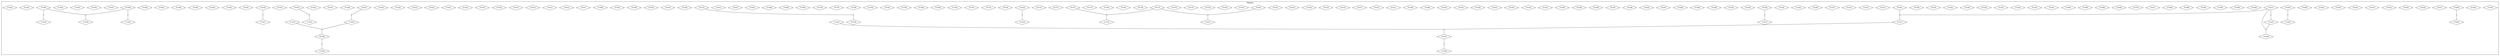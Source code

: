 digraph GRAPH_0 {
	edge [ dir=none];
	graph [ rankdir=TB ];
	ratio=auto;
	mincross=2.0;
	node [
		fontsize=11,
		fillcolor=white,
		style=filled,

];
	subgraph cluster_0 {
		label = "Tikaboo"
		0 [ label="TV1003", shape=diamond, width=0.000000, height=0.000000 ]
		0 [ label="TV1003", shape=diamond, width=0.000000, height=0.000000 ]
		1 [ label="TV2003", shape=diamond, width=0.000000, height=0.000000 ]
		1 [ label="TV2003", shape=diamond, width=0.000000, height=0.000000 ]
		2 [ label="TV2004", shape=diamond, width=0.000000, height=0.000000 ]
	marr2 [shape=diamond,style=filled,label="",height=.1,width=.1]
		3 [ label="TV2005", shape=diamond, width=0.000000, height=0.000000 ]
		3 [ label="TV2005", shape=diamond, width=0.000000, height=0.000000 ]
		4 [ label="TV2017", shape=diamond, width=0.000000, height=0.000000 ]
		4 [ label="TV2017", shape=diamond, width=0.000000, height=0.000000 ]
		5 [ label="TV2026", shape=diamond, width=0.000000, height=0.000000 ]
		5 [ label="TV2026", shape=diamond, width=0.000000, height=0.000000 ]
		6 [ label="TV2030", shape=diamond, width=0.000000, height=0.000000 ]
		6 [ label="TV2030", shape=diamond, width=0.000000, height=0.000000 ]
		7 [ label="TV2031", shape=diamond, width=0.000000, height=0.000000 ]
	marr7 [shape=diamond,style=filled,label="",height=.1,width=.1]
		8 [ label="TV2032", shape=diamond, width=0.000000, height=0.000000 ]
		8 [ label="TV2032", shape=diamond, width=0.000000, height=0.000000 ]
		9 [ label="TV2033", shape=diamond, width=0.000000, height=0.000000 ]
		9 [ label="TV2033", shape=diamond, width=0.000000, height=0.000000 ]
		10 [ label="TV2034", shape=diamond, width=0.000000, height=0.000000 ]
		10 [ label="TV2034", shape=diamond, width=0.000000, height=0.000000 ]
		11 [ label="TV2035", shape=diamond, width=0.000000, height=0.000000 ]
		11 [ label="TV2035", shape=diamond, width=0.000000, height=0.000000 ]
		12 [ label="TV2041", shape=diamond, width=0.000000, height=0.000000 ]
		12 [ label="TV2041", shape=diamond, width=0.000000, height=0.000000 ]
		13 [ label="TV2048", shape=diamond, width=0.000000, height=0.000000 ]
		13 [ label="TV2048", shape=diamond, width=0.000000, height=0.000000 ]
		14 [ label="TV2053", shape=diamond, width=0.000000, height=0.000000 ]
		14 [ label="TV2053", shape=diamond, width=0.000000, height=0.000000 ]
		15 [ label="TV2055", shape=diamond, width=0.000000, height=0.000000 ]
		15 [ label="TV2055", shape=diamond, width=0.000000, height=0.000000 ]
		16 [ label="TV2060", shape=diamond, width=0.000000, height=0.000000 ]
		16 [ label="TV2060", shape=diamond, width=0.000000, height=0.000000 ]
		17 [ label="TV2062", shape=diamond, width=0.000000, height=0.000000 ]
	marr17 [shape=diamond,style=filled,label="",height=.1,width=.1]
		18 [ label="TV2064", shape=diamond, width=0.000000, height=0.000000 ]
		18 [ label="TV2064", shape=diamond, width=0.000000, height=0.000000 ]
		19 [ label="TV2065", shape=diamond, width=0.000000, height=0.000000 ]
		19 [ label="TV2065", shape=diamond, width=0.000000, height=0.000000 ]
		20 [ label="TV2066", shape=diamond, width=0.000000, height=0.000000 ]
		20 [ label="TV2066", shape=diamond, width=0.000000, height=0.000000 ]
		21 [ label="TV2068", shape=diamond, width=0.000000, height=0.000000 ]
		21 [ label="TV2068", shape=diamond, width=0.000000, height=0.000000 ]
		22 [ label="TV2069", shape=diamond, width=0.000000, height=0.000000 ]
		22 [ label="TV2069", shape=diamond, width=0.000000, height=0.000000 ]
		23 [ label="TV2071", shape=diamond, width=0.000000, height=0.000000 ]
		23 [ label="TV2071", shape=diamond, width=0.000000, height=0.000000 ]
		24 [ label="TV2078", shape=diamond, width=0.000000, height=0.000000 ]
		24 [ label="TV2078", shape=diamond, width=0.000000, height=0.000000 ]
		25 [ label="TV2080", shape=diamond, width=0.000000, height=0.000000 ]
		25 [ label="TV2080", shape=diamond, width=0.000000, height=0.000000 ]
		26 [ label="TV2086", shape=diamond, width=0.000000, height=0.000000 ]
		26 [ label="TV2086", shape=diamond, width=0.000000, height=0.000000 ]
		27 [ label="TV2090", shape=diamond, width=0.000000, height=0.000000 ]
		27 [ label="TV2090", shape=diamond, width=0.000000, height=0.000000 ]
		28 [ label="TV2091", shape=diamond, width=0.000000, height=0.000000 ]
		28 [ label="TV2091", shape=diamond, width=0.000000, height=0.000000 ]
		29 [ label="TV2252", shape=diamond, width=0.000000, height=0.000000 ]
		29 [ label="TV2252", shape=diamond, width=0.000000, height=0.000000 ]
		30 [ label="TV2253", shape=diamond, width=0.000000, height=0.000000 ]
		30 [ label="TV2253", shape=diamond, width=0.000000, height=0.000000 ]
		31 [ label="TV2254", shape=diamond, width=0.000000, height=0.000000 ]
		31 [ label="TV2254", shape=diamond, width=0.000000, height=0.000000 ]
		32 [ label="TV2257", shape=diamond, width=0.000000, height=0.000000 ]
		32 [ label="TV2257", shape=diamond, width=0.000000, height=0.000000 ]
		33 [ label="TV2258", shape=diamond, width=0.000000, height=0.000000 ]
		33 [ label="TV2258", shape=diamond, width=0.000000, height=0.000000 ]
		34 [ label="TV2259", shape=diamond, width=0.000000, height=0.000000 ]
		34 [ label="TV2259", shape=diamond, width=0.000000, height=0.000000 ]
		35 [ label="TV2261", shape=diamond, width=0.000000, height=0.000000 ]
		35 [ label="TV2261", shape=diamond, width=0.000000, height=0.000000 ]
		36 [ label="TV2265", shape=diamond, width=0.000000, height=0.000000 ]
		36 [ label="TV2265", shape=diamond, width=0.000000, height=0.000000 ]
		37 [ label="TV2268", shape=diamond, width=0.000000, height=0.000000 ]
		37 [ label="TV2268", shape=diamond, width=0.000000, height=0.000000 ]
		38 [ label="TV2269", shape=diamond, width=0.000000, height=0.000000 ]
	marr38 [shape=diamond,style=filled,label="",height=.1,width=.1]
		39 [ label="TV2270", shape=diamond, width=0.000000, height=0.000000 ]
	marr39 [shape=diamond,style=filled,label="",height=.1,width=.1]
		40 [ label="TV2271", shape=diamond, width=0.000000, height=0.000000 ]
		40 [ label="TV2271", shape=diamond, width=0.000000, height=0.000000 ]
		41 [ label="TV2272", shape=diamond, width=0.000000, height=0.000000 ]
		41 [ label="TV2272", shape=diamond, width=0.000000, height=0.000000 ]
		42 [ label="TV2273", shape=diamond, width=0.000000, height=0.000000 ]
		42 [ label="TV2273", shape=diamond, width=0.000000, height=0.000000 ]
		43 [ label="TV2275", shape=diamond, width=0.000000, height=0.000000 ]
		43 [ label="TV2275", shape=diamond, width=0.000000, height=0.000000 ]
		44 [ label="TV2277", shape=diamond, width=0.000000, height=0.000000 ]
		44 [ label="TV2277", shape=diamond, width=0.000000, height=0.000000 ]
		45 [ label="TV2280", shape=diamond, width=0.000000, height=0.000000 ]
		45 [ label="TV2280", shape=diamond, width=0.000000, height=0.000000 ]
		46 [ label="TV2281", shape=diamond, width=0.000000, height=0.000000 ]
		46 [ label="TV2281", shape=diamond, width=0.000000, height=0.000000 ]
		47 [ label="TV2282", shape=diamond, width=0.000000, height=0.000000 ]
		47 [ label="TV2282", shape=diamond, width=0.000000, height=0.000000 ]
		48 [ label="TV2283", shape=diamond, width=0.000000, height=0.000000 ]
		48 [ label="TV2283", shape=diamond, width=0.000000, height=0.000000 ]
		49 [ label="TV2284", shape=diamond, width=0.000000, height=0.000000 ]
		49 [ label="TV2284", shape=diamond, width=0.000000, height=0.000000 ]
		50 [ label="TV2285", shape=diamond, width=0.000000, height=0.000000 ]
		50 [ label="TV2285", shape=diamond, width=0.000000, height=0.000000 ]
		51 [ label="TV2286", shape=diamond, width=0.000000, height=0.000000 ]
		51 [ label="TV2286", shape=diamond, width=0.000000, height=0.000000 ]
		52 [ label="TV2288", shape=diamond, width=0.000000, height=0.000000 ]
		52 [ label="TV2288", shape=diamond, width=0.000000, height=0.000000 ]
		53 [ label="TV2290", shape=diamond, width=0.000000, height=0.000000 ]
		53 [ label="TV2290", shape=diamond, width=0.000000, height=0.000000 ]
		54 [ label="TV2293", shape=diamond, width=0.000000, height=0.000000 ]
		54 [ label="TV2293", shape=diamond, width=0.000000, height=0.000000 ]
		55 [ label="TV2295", shape=diamond, width=0.000000, height=0.000000 ]
		55 [ label="TV2295", shape=diamond, width=0.000000, height=0.000000 ]
		56 [ label="TV2296", shape=diamond, width=0.000000, height=0.000000 ]
		56 [ label="TV2296", shape=diamond, width=0.000000, height=0.000000 ]
		57 [ label="TV2297", shape=diamond, width=0.000000, height=0.000000 ]
		57 [ label="TV2297", shape=diamond, width=0.000000, height=0.000000 ]
		58 [ label="TV2298", shape=diamond, width=0.000000, height=0.000000 ]
		58 [ label="TV2298", shape=diamond, width=0.000000, height=0.000000 ]
		59 [ label="TV2299", shape=diamond, width=0.000000, height=0.000000 ]
		59 [ label="TV2299", shape=diamond, width=0.000000, height=0.000000 ]
		60 [ label="TV2300", shape=diamond, width=0.000000, height=0.000000 ]
		60 [ label="TV2300", shape=diamond, width=0.000000, height=0.000000 ]
		61 [ label="TV2301", shape=diamond, width=0.000000, height=0.000000 ]
		61 [ label="TV2301", shape=diamond, width=0.000000, height=0.000000 ]
		62 [ label="TV2302", shape=diamond, width=0.000000, height=0.000000 ]
		62 [ label="TV2302", shape=diamond, width=0.000000, height=0.000000 ]
		63 [ label="TV2304", shape=diamond, width=0.000000, height=0.000000 ]
		63 [ label="TV2304", shape=diamond, width=0.000000, height=0.000000 ]
		64 [ label="TV2501", shape=diamond, width=0.000000, height=0.000000 ]
		64 [ label="TV2501", shape=diamond, width=0.000000, height=0.000000 ]
		65 [ label="TV2502", shape=diamond, width=0.000000, height=0.000000 ]
		65 [ label="TV2502", shape=diamond, width=0.000000, height=0.000000 ]
		66 [ label="TV2503", shape=diamond, width=0.000000, height=0.000000 ]
		66 [ label="TV2503", shape=diamond, width=0.000000, height=0.000000 ]
		67 [ label="TV2504", shape=diamond, width=0.000000, height=0.000000 ]
		67 [ label="TV2504", shape=diamond, width=0.000000, height=0.000000 ]
		68 [ label="TV2506", shape=diamond, width=0.000000, height=0.000000 ]
		68 [ label="TV2506", shape=diamond, width=0.000000, height=0.000000 ]
		69 [ label="TV2508", shape=diamond, width=0.000000, height=0.000000 ]
		69 [ label="TV2508", shape=diamond, width=0.000000, height=0.000000 ]
		70 [ label="TV2511", shape=diamond, width=0.000000, height=0.000000 ]
		70 [ label="TV2511", shape=diamond, width=0.000000, height=0.000000 ]
		71 [ label="TV2514", shape=diamond, width=0.000000, height=0.000000 ]
		71 [ label="TV2514", shape=diamond, width=0.000000, height=0.000000 ]
		72 [ label="TV2515", shape=diamond, width=0.000000, height=0.000000 ]
	marr72 [shape=diamond,style=filled,label="",height=.1,width=.1]
		73 [ label="TV2517", shape=diamond, width=0.000000, height=0.000000 ]
		73 [ label="TV2517", shape=diamond, width=0.000000, height=0.000000 ]
		74 [ label="TV2518", shape=diamond, width=0.000000, height=0.000000 ]
		74 [ label="TV2518", shape=diamond, width=0.000000, height=0.000000 ]
		75 [ label="TV2519", shape=diamond, width=0.000000, height=0.000000 ]
		75 [ label="TV2519", shape=diamond, width=0.000000, height=0.000000 ]
		76 [ label="TV2520", shape=diamond, width=0.000000, height=0.000000 ]
		76 [ label="TV2520", shape=diamond, width=0.000000, height=0.000000 ]
		77 [ label="TV2522", shape=diamond, width=0.000000, height=0.000000 ]
		77 [ label="TV2522", shape=diamond, width=0.000000, height=0.000000 ]
		78 [ label="TV2523", shape=diamond, width=0.000000, height=0.000000 ]
		78 [ label="TV2523", shape=diamond, width=0.000000, height=0.000000 ]
		79 [ label="TV2524", shape=diamond, width=0.000000, height=0.000000 ]
	marr79 [shape=diamond,style=filled,label="",height=.1,width=.1]
		80 [ label="TV2525", shape=diamond, width=0.000000, height=0.000000 ]
		80 [ label="TV2525", shape=diamond, width=0.000000, height=0.000000 ]
		81 [ label="TV2527", shape=diamond, width=0.000000, height=0.000000 ]
		81 [ label="TV2527", shape=diamond, width=0.000000, height=0.000000 ]
		82 [ label="TV2529", shape=diamond, width=0.000000, height=0.000000 ]
		82 [ label="TV2529", shape=diamond, width=0.000000, height=0.000000 ]
		83 [ label="TV2530", shape=diamond, width=0.000000, height=0.000000 ]
		83 [ label="TV2530", shape=diamond, width=0.000000, height=0.000000 ]
		84 [ label="TV2753", shape=diamond, width=0.000000, height=0.000000 ]
		84 [ label="TV2753", shape=diamond, width=0.000000, height=0.000000 ]
		85 [ label="TV2755", shape=diamond, width=0.000000, height=0.000000 ]
		85 [ label="TV2755", shape=diamond, width=0.000000, height=0.000000 ]
		86 [ label="TV2757", shape=diamond, width=0.000000, height=0.000000 ]
		86 [ label="TV2757", shape=diamond, width=0.000000, height=0.000000 ]
		87 [ label="TV2759", shape=diamond, width=0.000000, height=0.000000 ]
		87 [ label="TV2759", shape=diamond, width=0.000000, height=0.000000 ]
		88 [ label="TV2762", shape=diamond, width=0.000000, height=0.000000 ]
		88 [ label="TV2762", shape=diamond, width=0.000000, height=0.000000 ]
		89 [ label="TV2764", shape=diamond, width=0.000000, height=0.000000 ]
		89 [ label="TV2764", shape=diamond, width=0.000000, height=0.000000 ]
		90 [ label="TV2766", shape=diamond, width=0.000000, height=0.000000 ]
	marr90 [shape=diamond,style=filled,label="",height=.1,width=.1]
		91 [ label="TV2770", shape=diamond, width=0.000000, height=0.000000 ]
		91 [ label="TV2770", shape=diamond, width=0.000000, height=0.000000 ]
		92 [ label="TV2772", shape=diamond, width=0.000000, height=0.000000 ]
		92 [ label="TV2772", shape=diamond, width=0.000000, height=0.000000 ]
		93 [ label="TV2773", shape=diamond, width=0.000000, height=0.000000 ]
		93 [ label="TV2773", shape=diamond, width=0.000000, height=0.000000 ]
		94 [ label="TV2774", shape=diamond, width=0.000000, height=0.000000 ]
		94 [ label="TV2774", shape=diamond, width=0.000000, height=0.000000 ]
		95 [ label="TV2775", shape=diamond, width=0.000000, height=0.000000 ]
		95 [ label="TV2775", shape=diamond, width=0.000000, height=0.000000 ]
		96 [ label="TV2780", shape=diamond, width=0.000000, height=0.000000 ]
		96 [ label="TV2780", shape=diamond, width=0.000000, height=0.000000 ]
		97 [ label="TV2781", shape=diamond, width=0.000000, height=0.000000 ]
		97 [ label="TV2781", shape=diamond, width=0.000000, height=0.000000 ]
		98 [ label="TV2782", shape=diamond, width=0.000000, height=0.000000 ]
	marr98 [shape=diamond,style=filled,label="",height=.1,width=.1]
		99 [ label="TV2783", shape=diamond, width=0.000000, height=0.000000 ]
		99 [ label="TV2783", shape=diamond, width=0.000000, height=0.000000 ]
		100 [ label="TV2784", shape=diamond, width=0.000000, height=0.000000 ]
		100 [ label="TV2784", shape=diamond, width=0.000000, height=0.000000 ]
		101 [ label="TV2788", shape=diamond, width=0.000000, height=0.000000 ]
		101 [ label="TV2788", shape=diamond, width=0.000000, height=0.000000 ]
		102 [ label="TV2789", shape=diamond, width=0.000000, height=0.000000 ]
		102 [ label="TV2789", shape=diamond, width=0.000000, height=0.000000 ]
		103 [ label="TV2790", shape=diamond, width=0.000000, height=0.000000 ]
		103 [ label="TV2790", shape=diamond, width=0.000000, height=0.000000 ]
		104 [ label="TV2792", shape=diamond, width=0.000000, height=0.000000 ]
		104 [ label="TV2792", shape=diamond, width=0.000000, height=0.000000 ]
		105 [ label="TV2795", shape=diamond, width=0.000000, height=0.000000 ]
		105 [ label="TV2795", shape=diamond, width=0.000000, height=0.000000 ]
		106 [ label="TV2796", shape=diamond, width=0.000000, height=0.000000 ]
		106 [ label="TV2796", shape=diamond, width=0.000000, height=0.000000 ]
		107 [ label="TV2797", shape=diamond, width=0.000000, height=0.000000 ]
		107 [ label="TV2797", shape=diamond, width=0.000000, height=0.000000 ]
		108 [ label="TV2798", shape=diamond, width=0.000000, height=0.000000 ]
		108 [ label="TV2798", shape=diamond, width=0.000000, height=0.000000 ]
		109 [ label="TV2804", shape=diamond, width=0.000000, height=0.000000 ]
		109 [ label="TV2804", shape=diamond, width=0.000000, height=0.000000 ]
		110 [ label="TV2806", shape=diamond, width=0.000000, height=0.000000 ]
		110 [ label="TV2806", shape=diamond, width=0.000000, height=0.000000 ]
		111 [ label="TV2808", shape=diamond, width=0.000000, height=0.000000 ]
		111 [ label="TV2808", shape=diamond, width=0.000000, height=0.000000 ]
		112 [ label="TV2810", shape=diamond, width=0.000000, height=0.000000 ]
		112 [ label="TV2810", shape=diamond, width=0.000000, height=0.000000 ]
		113 [ label="TV2812", shape=diamond, width=0.000000, height=0.000000 ]
		113 [ label="TV2812", shape=diamond, width=0.000000, height=0.000000 ]
		114 [ label="TV2813", shape=diamond, width=0.000000, height=0.000000 ]
		114 [ label="TV2813", shape=diamond, width=0.000000, height=0.000000 ]
		115 [ label="TV3001", shape=diamond, width=0.000000, height=0.000000 ]
		115 [ label="TV3001", shape=diamond, width=0.000000, height=0.000000 ]
		116 [ label="TV3002", shape=diamond, width=0.000000, height=0.000000 ]
		116 [ label="TV3002", shape=diamond, width=0.000000, height=0.000000 ]
		117 [ label="TV3003", shape=diamond, width=0.000000, height=0.000000 ]
		117 [ label="TV3003", shape=diamond, width=0.000000, height=0.000000 ]
		118 [ label="TV3005", shape=diamond, width=0.000000, height=0.000000 ]
		118 [ label="TV3005", shape=diamond, width=0.000000, height=0.000000 ]
		119 [ label="TV3006", shape=diamond, width=0.000000, height=0.000000 ]
		119 [ label="TV3006", shape=diamond, width=0.000000, height=0.000000 ]
		120 [ label="TV3007", shape=diamond, width=0.000000, height=0.000000 ]
		120 [ label="TV3007", shape=diamond, width=0.000000, height=0.000000 ]
		121 [ label="TV3008", shape=diamond, width=0.000000, height=0.000000 ]
	marr121 [shape=diamond,style=filled,label="",height=.1,width=.1]
		122 [ label="TV3009", shape=diamond, width=0.000000, height=0.000000 ]
		122 [ label="TV3009", shape=diamond, width=0.000000, height=0.000000 ]
		123 [ label="TV3010", shape=diamond, width=0.000000, height=0.000000 ]
	marr123 [shape=diamond,style=filled,label="",height=.1,width=.1]
		124 [ label="TV3011", shape=diamond, width=0.000000, height=0.000000 ]
		124 [ label="TV3011", shape=diamond, width=0.000000, height=0.000000 ]
		125 [ label="TV3012", shape=diamond, width=0.000000, height=0.000000 ]
		125 [ label="TV3012", shape=diamond, width=0.000000, height=0.000000 ]
		126 [ label="TV3013", shape=diamond, width=0.000000, height=0.000000 ]
		126 [ label="TV3013", shape=diamond, width=0.000000, height=0.000000 ]
		127 [ label="TV3014", shape=diamond, width=0.000000, height=0.000000 ]
		127 [ label="TV3014", shape=diamond, width=0.000000, height=0.000000 ]
		128 [ label="TV3015", shape=diamond, width=0.000000, height=0.000000 ]
		128 [ label="TV3015", shape=diamond, width=0.000000, height=0.000000 ]
		129 [ label="TV3016", shape=diamond, width=0.000000, height=0.000000 ]
		129 [ label="TV3016", shape=diamond, width=0.000000, height=0.000000 ]
		130 [ label="TV3017", shape=diamond, width=0.000000, height=0.000000 ]
	marr130 [shape=diamond,style=filled,label="",height=.1,width=.1]
		131 [ label="TV3018", shape=diamond, width=0.000000, height=0.000000 ]
		131 [ label="TV3018", shape=diamond, width=0.000000, height=0.000000 ]
		132 [ label="TV3019", shape=diamond, width=0.000000, height=0.000000 ]
		132 [ label="TV3019", shape=diamond, width=0.000000, height=0.000000 ]
		133 [ label="TV3020", shape=diamond, width=0.000000, height=0.000000 ]
		133 [ label="TV3020", shape=diamond, width=0.000000, height=0.000000 ]
		134 [ label="TV3021", shape=diamond, width=0.000000, height=0.000000 ]
		134 [ label="TV3021", shape=diamond, width=0.000000, height=0.000000 ]
		135 [ label="TV3022", shape=diamond, width=0.000000, height=0.000000 ]
		135 [ label="TV3022", shape=diamond, width=0.000000, height=0.000000 ]
		136 [ label="TV3023", shape=diamond, width=0.000000, height=0.000000 ]
		136 [ label="TV3023", shape=diamond, width=0.000000, height=0.000000 ]
		137 [ label="TV3024", shape=diamond, width=0.000000, height=0.000000 ]
		137 [ label="TV3024", shape=diamond, width=0.000000, height=0.000000 ]
		138 [ label="TV3025", shape=diamond, width=0.000000, height=0.000000 ]
		138 [ label="TV3025", shape=diamond, width=0.000000, height=0.000000 ]
		139 [ label="TV3026", shape=diamond, width=0.000000, height=0.000000 ]
	marr139 [shape=diamond,style=filled,label="",height=.1,width=.1]
		140 [ label="TV3027", shape=diamond, width=0.000000, height=0.000000 ]
		140 [ label="TV3027", shape=diamond, width=0.000000, height=0.000000 ]
		141 [ label="TV3028", shape=diamond, width=0.000000, height=0.000000 ]
		141 [ label="TV3028", shape=diamond, width=0.000000, height=0.000000 ]
		142 [ label="TV3029", shape=diamond, width=0.000000, height=0.000000 ]
	marr142 [shape=diamond,style=filled,label="",height=.1,width=.1]
		143 [ label="TV3030", shape=diamond, width=0.000000, height=0.000000 ]
	marr143 [shape=diamond,style=filled,label="",height=.1,width=.1]
		144 [ label="TV3031", shape=diamond, width=0.000000, height=0.000000 ]
		144 [ label="TV3031", shape=diamond, width=0.000000, height=0.000000 ]
		145 [ label="TV3032", shape=diamond, width=0.000000, height=0.000000 ]
		145 [ label="TV3032", shape=diamond, width=0.000000, height=0.000000 ]
		146 [ label="TV3033", shape=diamond, width=0.000000, height=0.000000 ]
	marr146 [shape=diamond,style=filled,label="",height=.1,width=.1]
		147 [ label="TV3034", shape=diamond, width=0.000000, height=0.000000 ]
		147 [ label="TV3034", shape=diamond, width=0.000000, height=0.000000 ]
		148 [ label="TV3035", shape=diamond, width=0.000000, height=0.000000 ]
		148 [ label="TV3035", shape=diamond, width=0.000000, height=0.000000 ]
		149 [ label="TV3036", shape=diamond, width=0.000000, height=0.000000 ]
		149 [ label="TV3036", shape=diamond, width=0.000000, height=0.000000 ]
		150 [ label="TV3037", shape=diamond, width=0.000000, height=0.000000 ]
	marr150 [shape=diamond,style=filled,label="",height=.1,width=.1]
		151 [ label="TV3038", shape=diamond, width=0.000000, height=0.000000 ]
		151 [ label="TV3038", shape=diamond, width=0.000000, height=0.000000 ]
		152 [ label="TV3041", shape=diamond, width=0.000000, height=0.000000 ]
		152 [ label="TV3041", shape=diamond, width=0.000000, height=0.000000 ]
		153 [ label="TV3042", shape=diamond, width=0.000000, height=0.000000 ]
	marr153 [shape=diamond,style=filled,label="",height=.1,width=.1]
		154 [ label="TV3043", shape=diamond, width=0.000000, height=0.000000 ]
		154 [ label="TV3043", shape=diamond, width=0.000000, height=0.000000 ]
		155 [ label="TV3044", shape=diamond, width=0.000000, height=0.000000 ]
		155 [ label="TV3044", shape=diamond, width=0.000000, height=0.000000 ]
		156 [ label="TV3045", shape=diamond, width=0.000000, height=0.000000 ]
		156 [ label="TV3045", shape=diamond, width=0.000000, height=0.000000 ]
		157 [ label="TV3046", shape=diamond, width=0.000000, height=0.000000 ]
		157 [ label="TV3046", shape=diamond, width=0.000000, height=0.000000 ]
		158 [ label="TV3047", shape=diamond, width=0.000000, height=0.000000 ]
		158 [ label="TV3047", shape=diamond, width=0.000000, height=0.000000 ]
		159 [ label="TV3048", shape=diamond, width=0.000000, height=0.000000 ]
		159 [ label="TV3048", shape=diamond, width=0.000000, height=0.000000 ]
		160 [ label="TV3049", shape=diamond, width=0.000000, height=0.000000 ]
		160 [ label="TV3049", shape=diamond, width=0.000000, height=0.000000 ]
		161 [ label="TV3050", shape=diamond, width=0.000000, height=0.000000 ]
	marr161 [shape=diamond,style=filled,label="",height=.1,width=.1]
		162 [ label="TV3051", shape=diamond, width=0.000000, height=0.000000 ]
		162 [ label="TV3051", shape=diamond, width=0.000000, height=0.000000 ]
		163 [ label="TV3052", shape=diamond, width=0.000000, height=0.000000 ]
		163 [ label="TV3052", shape=diamond, width=0.000000, height=0.000000 ]
		164 [ label="TV3053", shape=diamond, width=0.000000, height=0.000000 ]
		164 [ label="TV3053", shape=diamond, width=0.000000, height=0.000000 ]
		165 [ label="TV3054", shape=diamond, width=0.000000, height=0.000000 ]
		165 [ label="TV3054", shape=diamond, width=0.000000, height=0.000000 ]
		166 [ label="TV3055", shape=diamond, width=0.000000, height=0.000000 ]
		166 [ label="TV3055", shape=diamond, width=0.000000, height=0.000000 ]
		167 [ label="TV3056", shape=diamond, width=0.000000, height=0.000000 ]
	marr167 [shape=diamond,style=filled,label="",height=.1,width=.1]
		168 [ label="TV3201", shape=diamond, width=0.000000, height=0.000000 ]
		168 [ label="TV3201", shape=diamond, width=0.000000, height=0.000000 ]
		169 [ label="TV3202", shape=diamond, width=0.000000, height=0.000000 ]
		169 [ label="TV3202", shape=diamond, width=0.000000, height=0.000000 ]
	}
	3 -> marr2  [ color="#000000" weight=1 ]
	marr2 -> 2  [ color="#000000" weight=2 ]
	95 -> marr7  [ color="#000000" weight=1 ]
	marr7 -> 7  [ color="#000000" weight=2 ]
	14 -> marr7  [ color="#000000" weight=1 ]
	15 -> marr17  [ color="#000000" weight=1 ]
	marr17 -> 17  [ color="#000000" weight=2 ]
	40 -> marr38  [ color="#000000" weight=1 ]
	marr38 -> 38  [ color="#000000" weight=2 ]
	39 -> marr38  [ color="#000000" weight=1 ]
	40 -> marr39  [ color="#000000" weight=1 ]
	marr39 -> 39  [ color="#000000" weight=2 ]
	48 -> marr72  [ color="#000000" weight=1 ]
	marr72 -> 72  [ color="#000000" weight=2 ]
	80 -> marr79  [ color="#000000" weight=1 ]
	marr79 -> 79  [ color="#000000" weight=2 ]
	92 -> marr90  [ color="#000000" weight=1 ]
	marr90 -> 90  [ color="#000000" weight=2 ]
	95 -> marr98  [ color="#000000" weight=1 ]
	marr98 -> 98  [ color="#000000" weight=2 ]
	86 -> marr98  [ color="#000000" weight=1 ]
	123 -> marr121  [ color="#000000" weight=1 ]
	marr121 -> 121  [ color="#000000" weight=2 ]
	133 -> marr123  [ color="#000000" weight=1 ]
	marr123 -> 123  [ color="#000000" weight=2 ]
	130 -> marr123  [ color="#000000" weight=1 ]
	115 -> marr130  [ color="#000000" weight=1 ]
	marr130 -> 130  [ color="#000000" weight=2 ]
	40 -> marr130  [ color="#000000" weight=1 ]
	149 -> marr139  [ color="#000000" weight=1 ]
	marr139 -> 139  [ color="#000000" weight=2 ]
	143 -> marr139  [ color="#000000" weight=1 ]
	139 -> marr142  [ color="#000000" weight=1 ]
	marr142 -> 142  [ color="#000000" weight=2 ]
	140 -> marr143  [ color="#000000" weight=1 ]
	marr143 -> 143  [ color="#000000" weight=2 ]
	147 -> marr146  [ color="#000000" weight=1 ]
	marr146 -> 146  [ color="#000000" weight=2 ]
	151 -> marr150  [ color="#000000" weight=1 ]
	marr150 -> 150  [ color="#000000" weight=2 ]
	160 -> marr153  [ color="#000000" weight=1 ]
	marr153 -> 153  [ color="#000000" weight=2 ]
	166 -> marr161  [ color="#000000" weight=1 ]
	marr161 -> 161  [ color="#000000" weight=2 ]
	166 -> marr167  [ color="#000000" weight=1 ]
	marr167 -> 167  [ color="#000000" weight=2 ]
	160 -> marr167  [ color="#000000" weight=1 ]
}
